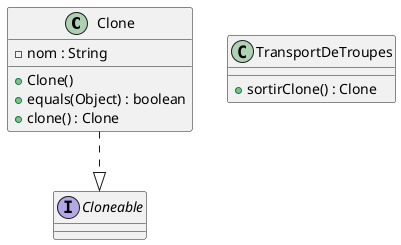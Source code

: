 @startuml Todo

class Clone {
    - nom : String
    + Clone()
    + equals(Object) : boolean
    + clone() : Clone
}

class TransportDeTroupes {
    + sortirClone() : Clone
}

interface Cloneable

Clone ..|> Cloneable

@enduml